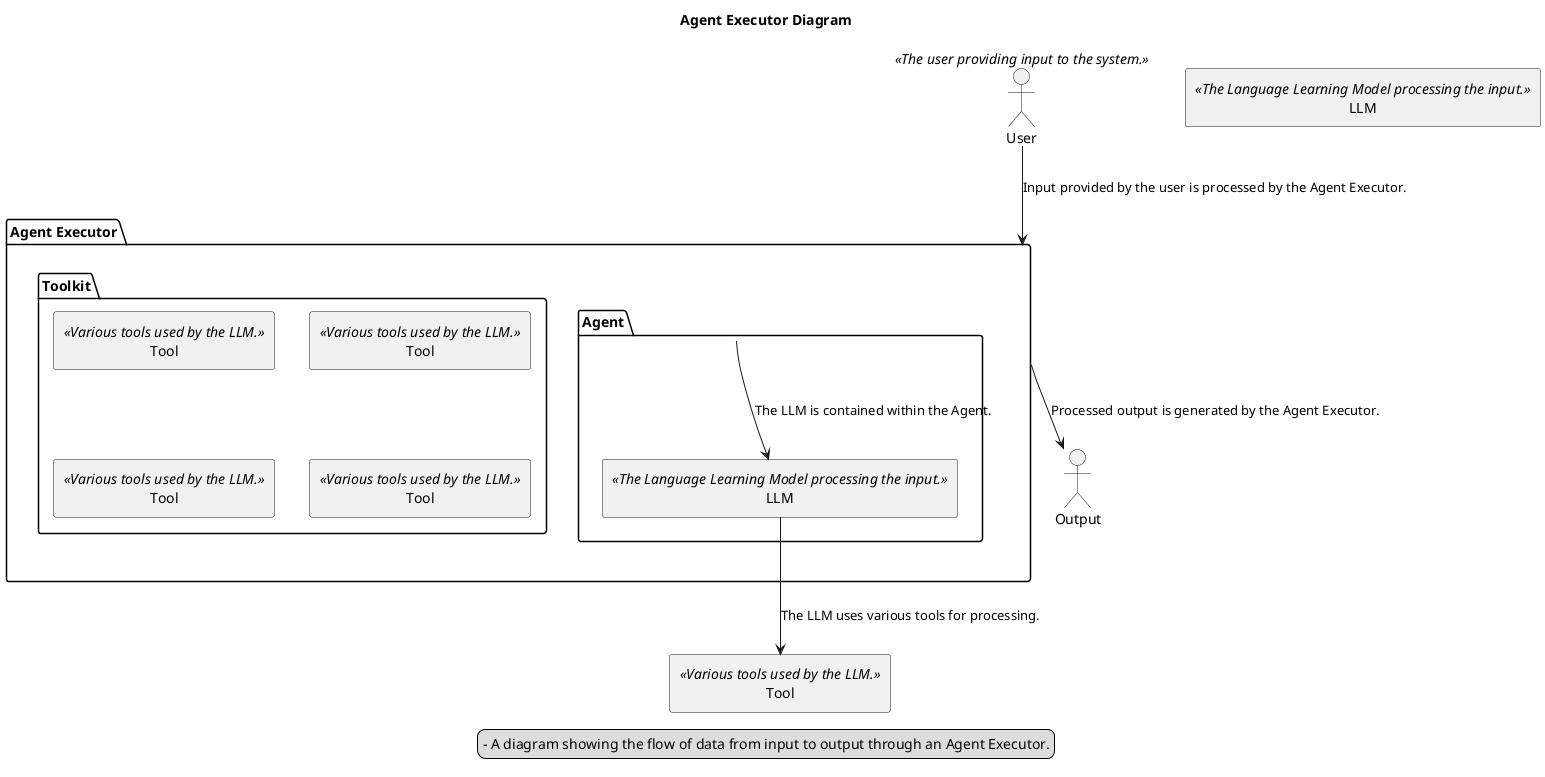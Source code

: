 @startuml
title "Agent Executor Diagram"

actor User as user<<The user providing input to the system.>>
rectangle LLM as llm<<The Language Learning Model processing the input.>>
rectangle Tool as tool<<Various tools used by the LLM.>>

package "Agent Executor" as agentExecutor {
    package "Agent" as agent {
        rectangle LLM as llmInsideAgent<<The Language Learning Model processing the input.>>
    }
    package "Toolkit" as toolkit {
        rectangle Tool as tool1<<Various tools used by the LLM.>>
        rectangle Tool as tool2<<Various tools used by the LLM.>>
        rectangle Tool as tool3<<Various tools used by the LLM.>>
        rectangle Tool as tool4<<Various tools used by the LLM.>>
    }
}

user --> agentExecutor : Input provided by the user is processed by the Agent Executor.
agentExecutor --> Output : Processed output is generated by the Agent Executor.
agent --> llmInsideAgent : The LLM is contained within the Agent.
llmInsideAgent --> tool : The LLM uses various tools for processing.

legend
- A diagram showing the flow of data from input to output through an Agent Executor.
end legend

@enduml